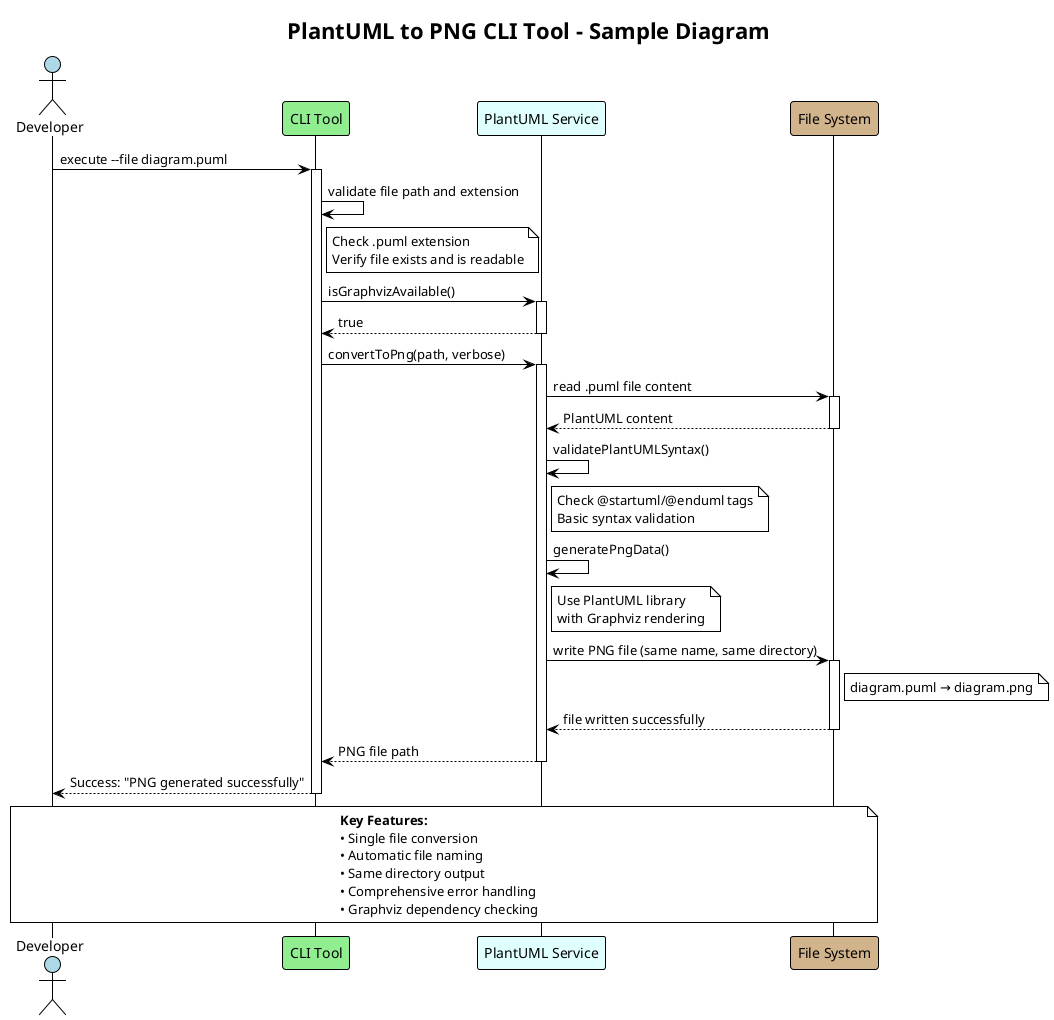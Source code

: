 @startuml Sample Sequence Diagram
!theme plain
title PlantUML to PNG CLI Tool - Sample Diagram

actor "Developer" as Dev #LightBlue
participant "CLI Tool" as CLI #LightGreen
participant "PlantUML Service" as Service #LightCyan
participant "File System" as FS #Tan

Dev -> CLI : execute --file diagram.puml
activate CLI

CLI -> CLI : validate file path and extension
note right of CLI : Check .puml extension\nVerify file exists and is readable

CLI -> Service : isGraphvizAvailable()
activate Service
Service --> CLI : true
deactivate Service

CLI -> Service : convertToPng(path, verbose)
activate Service

Service -> FS : read .puml file content
activate FS
FS --> Service : PlantUML content
deactivate FS

Service -> Service : validatePlantUMLSyntax()
note right of Service : Check @startuml/@enduml tags\nBasic syntax validation

Service -> Service : generatePngData()
note right of Service : Use PlantUML library\nwith Graphviz rendering

Service -> FS : write PNG file (same name, same directory)
activate FS
note right of FS : diagram.puml → diagram.png
FS --> Service : file written successfully
deactivate FS

Service --> CLI : PNG file path
deactivate Service

CLI --> Dev : Success: "PNG generated successfully"
deactivate CLI

note over Dev, FS
  **Key Features:**
  • Single file conversion
  • Automatic file naming
  • Same directory output
  • Comprehensive error handling
  • Graphviz dependency checking
end note

@enduml
